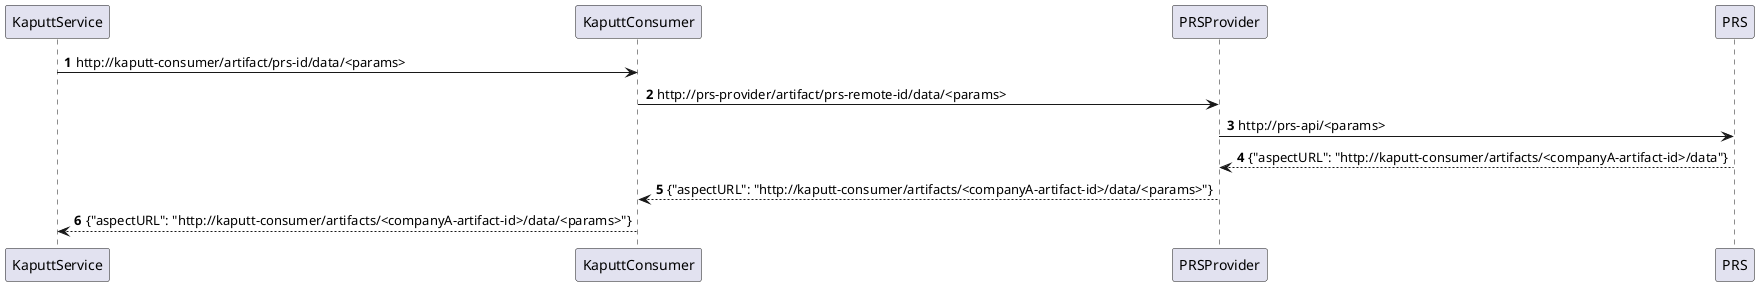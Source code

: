 @startuml
'https://plantuml.com/sequence-diagram

autonumber

KaputtService -> KaputtConsumer: http://kaputt-consumer/artifact/prs-id/data/<params>
KaputtConsumer -> PRSProvider: http://prs-provider/artifact/prs-remote-id/data/<params>
PRSProvider -> PRS: http://prs-api/<params>
PRSProvider <-- PRS: {"aspectURL": "http://kaputt-consumer/artifacts/<companyA-artifact-id>/data"}
KaputtConsumer <-- PRSProvider: {"aspectURL": "http://kaputt-consumer/artifacts/<companyA-artifact-id>/data/<params>"}
KaputtService <-- KaputtConsumer: {"aspectURL": "http://kaputt-consumer/artifacts/<companyA-artifact-id>/data/<params>"}
@enduml